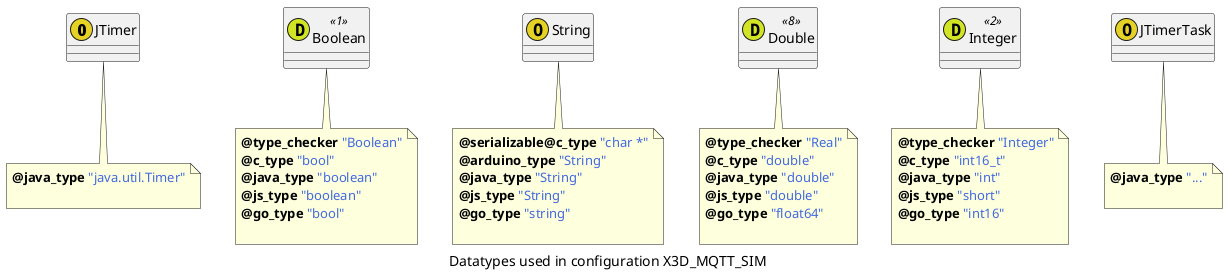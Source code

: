 @startuml
caption Datatypes used in configuration X3D_MQTT_SIM
class JTimer <<(O,#E5D224)>> {
}
note bottom of JTimer : <b>@java_type</b> <color:royalBlue>"java.util.Timer"</color>\n
class Boolean <<(D,#D2E524)1>> {
}
note bottom of Boolean : <b>@type_checker</b> <color:royalBlue>"Boolean"</color>\n<b>@c_type</b> <color:royalBlue>"bool"</color>\n<b>@java_type</b> <color:royalBlue>"boolean"</color>\n<b>@js_type</b> <color:royalBlue>"boolean"</color>\n<b>@go_type</b> <color:royalBlue>"bool"</color>\n
class String <<(O,#E5D224)>> {
}
note bottom of String : <b>@serializable</b><b>@c_type</b> <color:royalBlue>"char *"</color>\n<b>@arduino_type</b> <color:royalBlue>"String"</color>\n<b>@java_type</b> <color:royalBlue>"String"</color>\n<b>@js_type</b> <color:royalBlue>"String"</color>\n<b>@go_type</b> <color:royalBlue>"string"</color>\n
class Double <<(D,#D2E524)8>> {
}
note bottom of Double : <b>@type_checker</b> <color:royalBlue>"Real"</color>\n<b>@c_type</b> <color:royalBlue>"double"</color>\n<b>@java_type</b> <color:royalBlue>"double"</color>\n<b>@js_type</b> <color:royalBlue>"double"</color>\n<b>@go_type</b> <color:royalBlue>"float64"</color>\n
class Integer <<(D,#D2E524)2>> {
}
note bottom of Integer : <b>@type_checker</b> <color:royalBlue>"Integer"</color>\n<b>@c_type</b> <color:royalBlue>"int16_t"</color>\n<b>@java_type</b> <color:royalBlue>"int"</color>\n<b>@js_type</b> <color:royalBlue>"short"</color>\n<b>@go_type</b> <color:royalBlue>"int16"</color>\n
class JTimerTask <<(O,#E5D224)>> {
}
note bottom of JTimerTask : <b>@java_type</b> <color:royalBlue>"..."</color>\n
@enduml